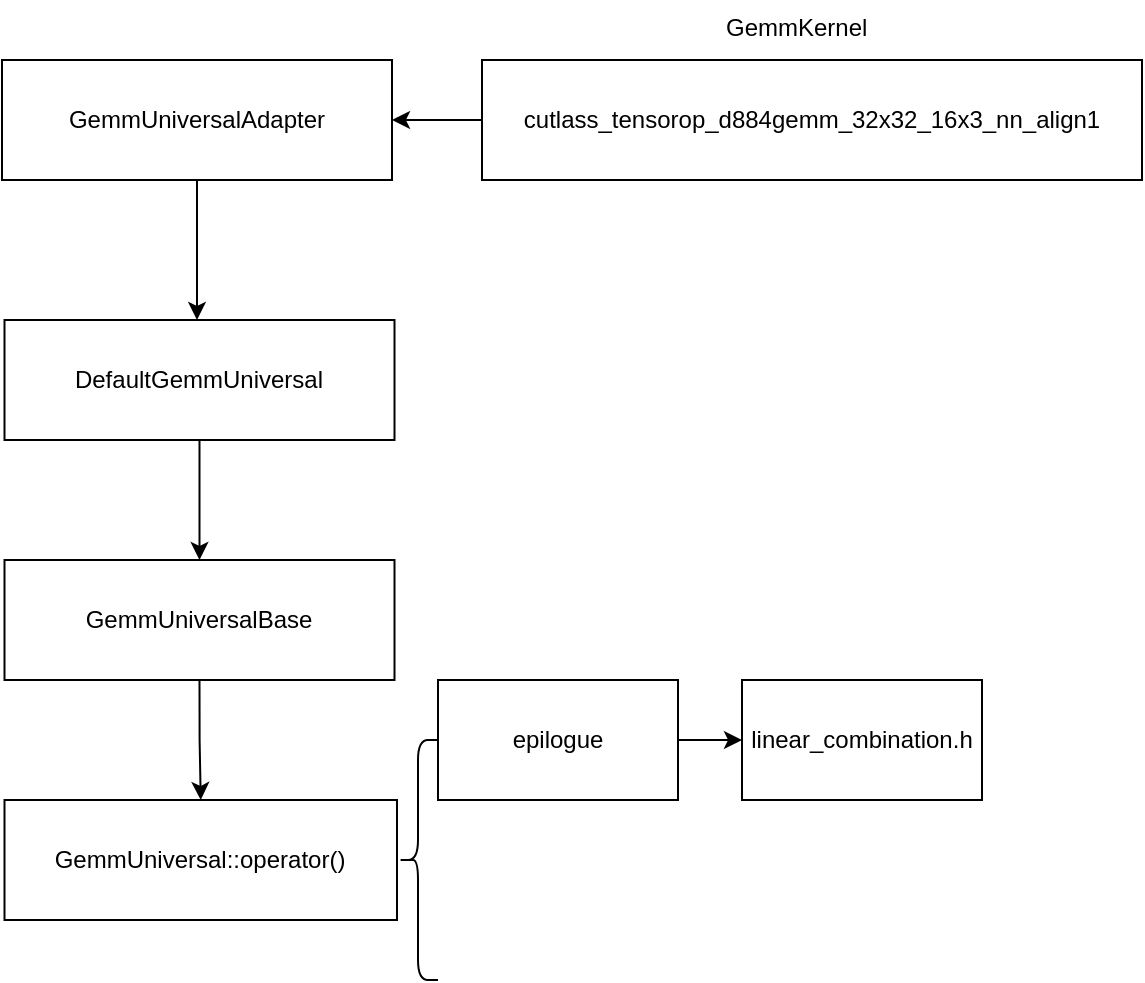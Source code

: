 <mxfile version="21.6.8" type="github">
  <diagram name="Page-1" id="6IKza2lpsUr6sdjIMytS">
    <mxGraphModel dx="794" dy="501" grid="1" gridSize="10" guides="1" tooltips="1" connect="1" arrows="1" fold="1" page="1" pageScale="1" pageWidth="850" pageHeight="1100" math="0" shadow="0">
      <root>
        <mxCell id="0" />
        <mxCell id="1" parent="0" />
        <mxCell id="lSijH3yCQFnMYCVT67lt-7" style="edgeStyle=orthogonalEdgeStyle;rounded=0;orthogonalLoop=1;jettySize=auto;html=1;exitX=0;exitY=0.5;exitDx=0;exitDy=0;entryX=1;entryY=0.5;entryDx=0;entryDy=0;" parent="1" source="lSijH3yCQFnMYCVT67lt-1" target="lSijH3yCQFnMYCVT67lt-2" edge="1">
          <mxGeometry relative="1" as="geometry" />
        </mxCell>
        <mxCell id="lSijH3yCQFnMYCVT67lt-1" value="cutlass_tensorop_d884gemm_32x32_16x3_nn_align1" style="rounded=0;whiteSpace=wrap;html=1;" parent="1" vertex="1">
          <mxGeometry x="390" y="280" width="330" height="60" as="geometry" />
        </mxCell>
        <mxCell id="lSijH3yCQFnMYCVT67lt-10" style="edgeStyle=orthogonalEdgeStyle;rounded=0;orthogonalLoop=1;jettySize=auto;html=1;exitX=0.5;exitY=1;exitDx=0;exitDy=0;" parent="1" source="lSijH3yCQFnMYCVT67lt-2" edge="1">
          <mxGeometry relative="1" as="geometry">
            <mxPoint x="247.5" y="410" as="targetPoint" />
          </mxGeometry>
        </mxCell>
        <mxCell id="lSijH3yCQFnMYCVT67lt-2" value="GemmUniversalAdapter" style="rounded=0;whiteSpace=wrap;html=1;" parent="1" vertex="1">
          <mxGeometry x="150" y="280" width="195" height="60" as="geometry" />
        </mxCell>
        <mxCell id="lSijH3yCQFnMYCVT67lt-8" value="GemmKernel" style="text;whiteSpace=wrap;" parent="1" vertex="1">
          <mxGeometry x="510" y="250" width="100" height="40" as="geometry" />
        </mxCell>
        <mxCell id="lSijH3yCQFnMYCVT67lt-12" style="edgeStyle=orthogonalEdgeStyle;rounded=0;orthogonalLoop=1;jettySize=auto;html=1;exitX=0.5;exitY=1;exitDx=0;exitDy=0;entryX=0.5;entryY=0;entryDx=0;entryDy=0;" parent="1" source="lSijH3yCQFnMYCVT67lt-13" target="lSijH3yCQFnMYCVT67lt-14" edge="1">
          <mxGeometry relative="1" as="geometry" />
        </mxCell>
        <mxCell id="lSijH3yCQFnMYCVT67lt-13" value="GemmUniversalBase" style="rounded=0;whiteSpace=wrap;html=1;" parent="1" vertex="1">
          <mxGeometry x="151.25" y="530" width="195" height="60" as="geometry" />
        </mxCell>
        <mxCell id="lSijH3yCQFnMYCVT67lt-14" value="GemmUniversal::operator()" style="rounded=0;whiteSpace=wrap;html=1;" parent="1" vertex="1">
          <mxGeometry x="151.25" y="650" width="196.25" height="60" as="geometry" />
        </mxCell>
        <mxCell id="lSijH3yCQFnMYCVT67lt-16" style="edgeStyle=orthogonalEdgeStyle;rounded=0;orthogonalLoop=1;jettySize=auto;html=1;exitX=0.5;exitY=1;exitDx=0;exitDy=0;" parent="1" source="lSijH3yCQFnMYCVT67lt-15" target="lSijH3yCQFnMYCVT67lt-13" edge="1">
          <mxGeometry relative="1" as="geometry" />
        </mxCell>
        <mxCell id="lSijH3yCQFnMYCVT67lt-15" value="DefaultGemmUniversal" style="rounded=0;whiteSpace=wrap;html=1;" parent="1" vertex="1">
          <mxGeometry x="151.25" y="410" width="195" height="60" as="geometry" />
        </mxCell>
        <mxCell id="YRYaeK-AZREkBChLlPdV-4" value="" style="edgeStyle=orthogonalEdgeStyle;rounded=0;orthogonalLoop=1;jettySize=auto;html=1;" edge="1" parent="1" source="YRYaeK-AZREkBChLlPdV-1" target="YRYaeK-AZREkBChLlPdV-3">
          <mxGeometry relative="1" as="geometry" />
        </mxCell>
        <mxCell id="YRYaeK-AZREkBChLlPdV-1" value="epilogue" style="rounded=0;whiteSpace=wrap;html=1;" vertex="1" parent="1">
          <mxGeometry x="368" y="590" width="120" height="60" as="geometry" />
        </mxCell>
        <mxCell id="YRYaeK-AZREkBChLlPdV-2" value="" style="shape=curlyBracket;whiteSpace=wrap;html=1;rounded=1;labelPosition=left;verticalLabelPosition=middle;align=right;verticalAlign=middle;" vertex="1" parent="1">
          <mxGeometry x="348" y="620" width="20" height="120" as="geometry" />
        </mxCell>
        <mxCell id="YRYaeK-AZREkBChLlPdV-3" value="linear_combination.h" style="rounded=0;whiteSpace=wrap;html=1;" vertex="1" parent="1">
          <mxGeometry x="520" y="590" width="120" height="60" as="geometry" />
        </mxCell>
      </root>
    </mxGraphModel>
  </diagram>
</mxfile>
